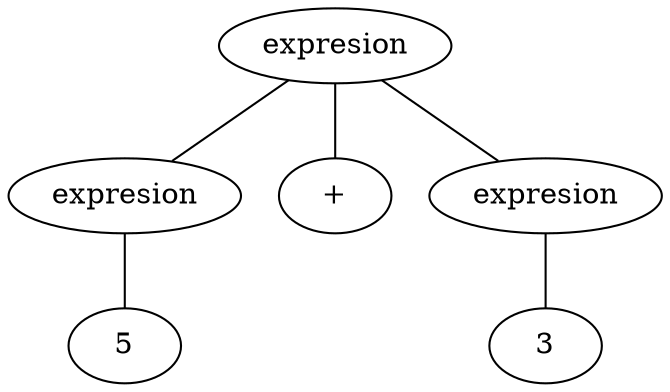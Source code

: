 graph G {

    ordering = "out"
    0[label="3"]
    1[label ="expresion"]
    1--0
    
    2[label ="5"]
    3[label="expresion"]
    3--2
    
    4[label = "+"]
    5[label ="expresion"]
    5--3
    5--4
    5--1
    
    
}